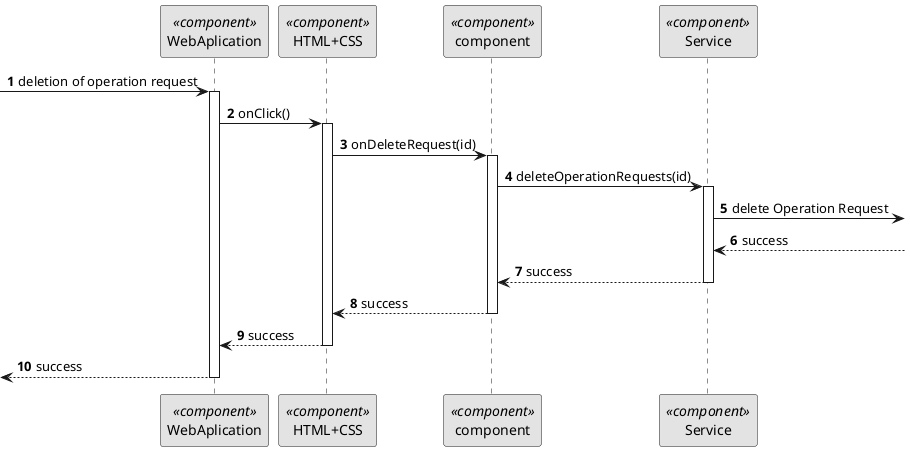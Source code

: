 @startuml 5.1.3
skinparam monochrome true
skinparam packageStyle rectangle
skinparam shadowing false

autonumber

participant "WebAplication" as FE <<component>>
participant "HTML+CSS" as HT <<component>>
participant "component" as CM <<component>>
participant "Service" as SERV <<component>>

-> FE : deletion of operation request
activate FE

FE -> HT : onClick()
activate HT
HT -> CM : onDeleteRequest(id)
activate CM

CM -> SERV: deleteOperationRequests(id)
activate SERV

 SERV -> : delete Operation Request

 SERV <-- : success


 SERV --> CM : success

deactivate SERV

CM --> HT : success 
deactivate CM

HT --> FE : success
deactivate HT


<-- FE  : success 

deactivate FE




@enduml
